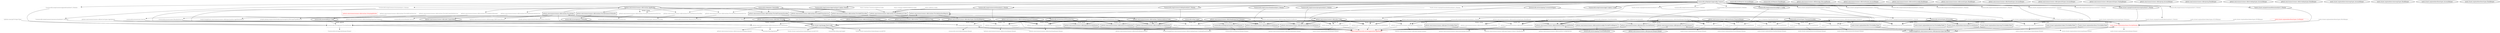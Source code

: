 digraph "" {
    subgraph "cluster_auth" {
      graph [fontsize="12.0", label="Module: auth", penwidth="0.5", style="rounded"];
      "github.com/cosmos/cosmos-sdk/x/auth.ProvideModule"[color="black", fontcolor="black", penwidth="1.5", shape="box"];
    }

    subgraph "cluster_authz" {
      graph [fontsize="12.0", label="Module: authz", penwidth="0.5", style="rounded"];
      "github.com/cosmos/cosmos-sdk/x/authz/module.ProvideModule"[color="lightgrey", fontcolor="dimgrey", penwidth="0.5", shape="box"];
    }

    subgraph "cluster_bank" {
      graph [fontsize="12.0", label="Module: bank", penwidth="0.5", style="rounded"];
      "github.com/cosmos/cosmos-sdk/x/bank.ProvideModule"[color="black", fontcolor="black", penwidth="1.5", shape="box"];
    }

    subgraph "cluster_coinswap" {
      graph [fontsize="12.0", label="Module: coinswap", penwidth="0.5", style="rounded"];
      "mods.irisnet.org/modules/coinswap.ProvideKeyTable"[color="black", fontcolor="black", penwidth="1.5", shape="box"];
      "mods.irisnet.org/modules/coinswap.ProvideModule"[color="black", fontcolor="black", penwidth="1.5", shape="box"];
    }

    subgraph "cluster_consensus" {
      graph [fontsize="12.0", label="Module: consensus", penwidth="0.5", style="rounded"];
      "github.com/cosmos/cosmos-sdk/x/consensus.ProvideModule"[color="lightgrey", fontcolor="dimgrey", penwidth="0.5", shape="box"];
    }

    subgraph "cluster_crisis" {
      graph [fontsize="12.0", label="Module: crisis", penwidth="0.5", style="rounded"];
      "github.com/cosmos/cosmos-sdk/x/crisis.ProvideModule"[color="lightgrey", fontcolor="dimgrey", penwidth="0.5", shape="box"];
    }

    subgraph "cluster_distribution" {
      graph [fontsize="12.0", label="Module: distribution", penwidth="0.5", style="rounded"];
      "github.com/cosmos/cosmos-sdk/x/distribution.ProvideModule"[color="lightgrey", fontcolor="dimgrey", penwidth="0.5", shape="box"];
    }

    subgraph "cluster_evidence" {
      graph [fontsize="12.0", label="Module: evidence", penwidth="0.5", style="rounded"];
      "cosmossdk.io/x/evidence.ProvideModule"[color="lightgrey", fontcolor="dimgrey", penwidth="0.5", shape="box"];
    }

    subgraph "cluster_farm" {
      graph [fontsize="12.0", label="Module: farm", penwidth="0.5", style="rounded"];
      "mods.irisnet.org/modules/farm.ProvideKeyTable"[color="black", fontcolor="black", penwidth="1.5", shape="box"];
      "mods.irisnet.org/modules/farm.ProvideModule"[color="red", fontcolor="red", penwidth="0.5", shape="box"];
    }

    subgraph "cluster_feegrant" {
      graph [fontsize="12.0", label="Module: feegrant", penwidth="0.5", style="rounded"];
      "cosmossdk.io/x/feegrant/module.ProvideModule"[color="black", fontcolor="black", penwidth="1.5", shape="box"];
    }

    subgraph "cluster_genutil" {
      graph [fontsize="12.0", label="Module: genutil", penwidth="0.5", style="rounded"];
      "github.com/cosmos/cosmos-sdk/x/genutil.ProvideModule"[color="black", fontcolor="black", penwidth="1.5", shape="box"];
    }

    subgraph "cluster_gov" {
      graph [fontsize="12.0", label="Module: gov", penwidth="0.5", style="rounded"];
      "github.com/cosmos/cosmos-sdk/x/gov.ProvideKeyTable"[color="black", fontcolor="black", penwidth="1.5", shape="box"];
      "github.com/cosmos/cosmos-sdk/x/gov.ProvideModule"[color="lightgrey", fontcolor="dimgrey", penwidth="0.5", shape="box"];
    }

    subgraph "cluster_group" {
      graph [fontsize="12.0", label="Module: group", penwidth="0.5", style="rounded"];
      "github.com/cosmos/cosmos-sdk/x/group/module.ProvideModule"[color="black", fontcolor="black", penwidth="1.5", shape="box"];
    }

    subgraph "cluster_htlc" {
      graph [fontsize="12.0", label="Module: htlc", penwidth="0.5", style="rounded"];
      "mods.irisnet.org/modules/htlc.ProvideKeyTable"[color="black", fontcolor="black", penwidth="1.5", shape="box"];
      "mods.irisnet.org/modules/htlc.ProvideModule"[color="lightgrey", fontcolor="dimgrey", penwidth="0.5", shape="box"];
    }

    subgraph "cluster_mint" {
      graph [fontsize="12.0", label="Module: mint", penwidth="0.5", style="rounded"];
      "github.com/cosmos/cosmos-sdk/x/mint.ProvideModule"[color="lightgrey", fontcolor="dimgrey", penwidth="0.5", shape="box"];
    }

    subgraph "cluster_mt" {
      graph [fontsize="12.0", label="Module: mt", penwidth="0.5", style="rounded"];
      "mods.irisnet.org/modules/mt.ProvideModule"[color="lightgrey", fontcolor="dimgrey", penwidth="0.5", shape="box"];
    }

    subgraph "cluster_nft" {
      graph [fontsize="12.0", label="Module: nft", penwidth="0.5", style="rounded"];
      "mods.irisnet.org/modules/nft.ProvideModule"[color="lightgrey", fontcolor="dimgrey", penwidth="0.5", shape="box"];
    }

    subgraph "cluster_oracle" {
      graph [fontsize="12.0", label="Module: oracle", penwidth="0.5", style="rounded"];
      "mods.irisnet.org/modules/oracle.ProvideModule"[color="lightgrey", fontcolor="dimgrey", penwidth="0.5", shape="box"];
    }

    subgraph "cluster_params" {
      graph [fontsize="12.0", label="Module: params", penwidth="0.5", style="rounded"];
      "github.com/cosmos/cosmos-sdk/x/params.ProvideModule"[color="black", fontcolor="black", penwidth="1.5", shape="box"];
      "github.com/cosmos/cosmos-sdk/x/params.ProvideSubspace"[color="black", fontcolor="black", penwidth="1.5", shape="box"];
    }

    subgraph "cluster_random" {
      graph [fontsize="12.0", label="Module: random", penwidth="0.5", style="rounded"];
      "mods.irisnet.org/modules/random.ProvideModule"[color="lightgrey", fontcolor="dimgrey", penwidth="0.5", shape="box"];
    }

    subgraph "cluster_record" {
      graph [fontsize="12.0", label="Module: record", penwidth="0.5", style="rounded"];
      "mods.irisnet.org/modules/record.ProvideModule"[color="lightgrey", fontcolor="dimgrey", penwidth="0.5", shape="box"];
    }

    subgraph "cluster_runtime" {
      graph [fontsize="12.0", label="Module: runtime", penwidth="0.5", style="rounded"];
      "github.com/cosmos/cosmos-sdk/runtime.ProvideAddressCodec"[color="black", fontcolor="black", penwidth="1.5", shape="box"];
      "github.com/cosmos/cosmos-sdk/runtime.ProvideApp"[color="black", fontcolor="black", penwidth="1.5", shape="box"];
      "github.com/cosmos/cosmos-sdk/runtime.ProvideBasicManager"[color="lightgrey", fontcolor="dimgrey", penwidth="0.5", shape="box"];
      "github.com/cosmos/cosmos-sdk/runtime.ProvideCometInfoService"[color="lightgrey", fontcolor="dimgrey", penwidth="0.5", shape="box"];
      "github.com/cosmos/cosmos-sdk/runtime.ProvideEventService"[color="lightgrey", fontcolor="dimgrey", penwidth="0.5", shape="box"];
      "github.com/cosmos/cosmos-sdk/runtime.ProvideGenesisTxHandler"[color="black", fontcolor="black", penwidth="1.5", shape="box"];
      "github.com/cosmos/cosmos-sdk/runtime.ProvideHeaderInfoService"[color="lightgrey", fontcolor="dimgrey", penwidth="0.5", shape="box"];
      "github.com/cosmos/cosmos-sdk/runtime.ProvideInterfaceRegistry"[color="black", fontcolor="black", penwidth="1.5", shape="box"];
      "github.com/cosmos/cosmos-sdk/runtime.ProvideKVStoreKey"[color="black", fontcolor="black", penwidth="1.5", shape="box"];
      "github.com/cosmos/cosmos-sdk/runtime.ProvideKVStoreService"[color="black", fontcolor="black", penwidth="1.5", shape="box"];
      "github.com/cosmos/cosmos-sdk/runtime.ProvideMemoryStoreKey"[color="lightgrey", fontcolor="dimgrey", penwidth="0.5", shape="box"];
      "github.com/cosmos/cosmos-sdk/runtime.ProvideMemoryStoreService"[color="lightgrey", fontcolor="dimgrey", penwidth="0.5", shape="box"];
      "github.com/cosmos/cosmos-sdk/runtime.ProvideTransientStoreKey"[color="black", fontcolor="black", penwidth="1.5", shape="box"];
      "github.com/cosmos/cosmos-sdk/runtime.ProvideTransientStoreService"[color="lightgrey", fontcolor="dimgrey", penwidth="0.5", shape="box"];
      "github.com/cosmos/cosmos-sdk/runtime.SetupAppBuilder"[color="red", fontcolor="red", penwidth="0.5", shape="box"];
    }

    subgraph "cluster_service" {
      graph [fontsize="12.0", label="Module: service", penwidth="0.5", style="rounded"];
      "mods.irisnet.org/modules/service.ProvideKeyTable"[color="black", fontcolor="black", penwidth="1.5", shape="box"];
      "mods.irisnet.org/modules/service.ProvideModule"[color="lightgrey", fontcolor="dimgrey", penwidth="0.5", shape="box"];
    }

    subgraph "cluster_slashing" {
      graph [fontsize="12.0", label="Module: slashing", penwidth="0.5", style="rounded"];
      "github.com/cosmos/cosmos-sdk/x/slashing.ProvideModule"[color="lightgrey", fontcolor="dimgrey", penwidth="0.5", shape="box"];
    }

    subgraph "cluster_staking" {
      graph [fontsize="12.0", label="Module: staking", penwidth="0.5", style="rounded"];
      "github.com/cosmos/cosmos-sdk/x/staking.ProvideModule"[color="black", fontcolor="black", penwidth="1.5", shape="box"];
    }

    subgraph "cluster_token" {
      graph [fontsize="12.0", label="Module: token", penwidth="0.5", style="rounded"];
      "mods.irisnet.org/modules/token.ProvideKeyTable"[color="black", fontcolor="black", penwidth="1.5", shape="box"];
      "mods.irisnet.org/modules/token.ProvideModule"[color="lightgrey", fontcolor="dimgrey", penwidth="0.5", shape="box"];
    }

    subgraph "cluster_tx" {
      graph [fontsize="12.0", label="Module: tx", penwidth="0.5", style="rounded"];
      "github.com/cosmos/cosmos-sdk/x/auth/tx/config.ProvideModule"[color="black", fontcolor="black", penwidth="1.5", shape="box"];
      "github.com/cosmos/cosmos-sdk/x/auth/tx/config.ProvideProtoRegistry"[color="black", fontcolor="black", penwidth="1.5", shape="box"];
    }

    subgraph "cluster_upgrade" {
      graph [fontsize="12.0", label="Module: upgrade", penwidth="0.5", style="rounded"];
      "cosmossdk.io/x/upgrade.ProvideModule"[color="lightgrey", fontcolor="dimgrey", penwidth="0.5", shape="box"];
    }

    subgraph "cluster_vesting" {
      graph [fontsize="12.0", label="Module: vesting", penwidth="0.5", style="rounded"];
      "github.com/cosmos/cosmos-sdk/x/auth/vesting.ProvideModule"[color="lightgrey", fontcolor="dimgrey", penwidth="0.5", shape="box"];
    }

  "*cosmossdk.io/api/cosmos/app/runtime/v1alpha1.Module"[color="black", fontcolor="black", penwidth="1.5"];
  "*cosmossdk.io/api/cosmos/app/v1alpha1.Config"[color="black", fontcolor="black", penwidth="1.5"];
  "*cosmossdk.io/api/cosmos/auth/module/v1.Module"[color="black", fontcolor="black", penwidth="1.5"];
  "*cosmossdk.io/api/cosmos/authz/module/v1.Module"[color="lightgrey", fontcolor="dimgrey", penwidth="0.5"];
  "*cosmossdk.io/api/cosmos/bank/module/v1.Module"[color="black", fontcolor="black", penwidth="1.5"];
  "*cosmossdk.io/api/cosmos/consensus/module/v1.Module"[color="lightgrey", fontcolor="dimgrey", penwidth="0.5"];
  "*cosmossdk.io/api/cosmos/crisis/module/v1.Module"[color="lightgrey", fontcolor="dimgrey", penwidth="0.5"];
  "*cosmossdk.io/api/cosmos/distribution/module/v1.Module"[color="lightgrey", fontcolor="dimgrey", penwidth="0.5"];
  "*cosmossdk.io/api/cosmos/evidence/module/v1.Module"[color="lightgrey", fontcolor="dimgrey", penwidth="0.5"];
  "*cosmossdk.io/api/cosmos/feegrant/module/v1.Module"[color="lightgrey", fontcolor="dimgrey", penwidth="0.5"];
  "*cosmossdk.io/api/cosmos/genutil/module/v1.Module"[color="lightgrey", fontcolor="dimgrey", penwidth="0.5"];
  "*cosmossdk.io/api/cosmos/gov/module/v1.Module"[color="lightgrey", fontcolor="dimgrey", penwidth="0.5"];
  "*cosmossdk.io/api/cosmos/group/module/v1.Module"[color="black", fontcolor="black", penwidth="1.5"];
  "*cosmossdk.io/api/cosmos/mint/module/v1.Module"[color="lightgrey", fontcolor="dimgrey", penwidth="0.5"];
  "*cosmossdk.io/api/cosmos/params/module/v1.Module"[color="lightgrey", fontcolor="dimgrey", penwidth="0.5"];
  "*cosmossdk.io/api/cosmos/slashing/module/v1.Module"[color="lightgrey", fontcolor="dimgrey", penwidth="0.5"];
  "*cosmossdk.io/api/cosmos/staking/module/v1.Module"[color="black", fontcolor="black", penwidth="1.5"];
  "*cosmossdk.io/api/cosmos/tx/config/v1.Config"[color="black", fontcolor="black", penwidth="1.5"];
  "*cosmossdk.io/api/cosmos/upgrade/module/v1.Module"[color="lightgrey", fontcolor="dimgrey", penwidth="0.5"];
  "*cosmossdk.io/api/cosmos/vesting/module/v1.Module"[color="lightgrey", fontcolor="dimgrey", penwidth="0.5"];
  "*cosmossdk.io/store/types.KVStoreKey"[color="black", fontcolor="black", penwidth="1.5"];
  "*cosmossdk.io/store/types.MemoryStoreKey"[color="lightgrey", fontcolor="dimgrey", penwidth="0.5"];
  "*cosmossdk.io/store/types.TransientStoreKey"[color="black", fontcolor="black", penwidth="1.5"];
  "*cosmossdk.io/x/upgrade/keeper.Keeper"[color="lightgrey", fontcolor="dimgrey", penwidth="0.5"];
  "*github.com/cosmos/cosmos-sdk/baseapp.GRPCQueryRouter"[color="lightgrey", fontcolor="dimgrey", penwidth="0.5"];
  "*github.com/cosmos/cosmos-sdk/baseapp.MsgServiceRouter"[color="lightgrey", fontcolor="dimgrey", penwidth="0.5"];
  "*github.com/cosmos/cosmos-sdk/codec.LegacyAmino"[color="black", fontcolor="black", penwidth="1.5"];
  "*github.com/cosmos/cosmos-sdk/runtime.AppBuilder"[color="black", fontcolor="black", penwidth="1.5"];
  "*github.com/cosmos/cosmos-sdk/x/crisis/keeper.Keeper"[color="lightgrey", fontcolor="dimgrey", penwidth="0.5"];
  "*github.com/cosmos/cosmos-sdk/x/gov/keeper.Keeper"[color="lightgrey", fontcolor="dimgrey", penwidth="0.5"];
  "*github.com/cosmos/cosmos-sdk/x/staking/keeper.Keeper"[color="lightgrey", fontcolor="dimgrey", penwidth="0.5"];
  "*github.com/spf13/viper.Viper"[color="lightgrey", fontcolor="dimgrey", penwidth="0.5"];
  "*mods.irisnet.org/api/irismod/coinswap/module/v1.Module"[color="black", fontcolor="black", penwidth="1.5"];
  "*mods.irisnet.org/api/irismod/farm/module/v1.Module"[color="black", fontcolor="black", penwidth="1.5"];
  "*mods.irisnet.org/api/irismod/htlc/module/v1.Module"[color="lightgrey", fontcolor="dimgrey", penwidth="0.5"];
  "*mods.irisnet.org/api/irismod/mt/module/v1.Module"[color="lightgrey", fontcolor="dimgrey", penwidth="0.5"];
  "*mods.irisnet.org/api/irismod/nft/module/v1.Module"[color="lightgrey", fontcolor="dimgrey", penwidth="0.5"];
  "*mods.irisnet.org/api/irismod/oracle/module/v1.Module"[color="lightgrey", fontcolor="dimgrey", penwidth="0.5"];
  "*mods.irisnet.org/api/irismod/random/module/v1.Module"[color="lightgrey", fontcolor="dimgrey", penwidth="0.5"];
  "*mods.irisnet.org/api/irismod/record/module/v1.Module"[color="lightgrey", fontcolor="dimgrey", penwidth="0.5"];
  "*mods.irisnet.org/api/irismod/service/module/v1.Module"[color="lightgrey", fontcolor="dimgrey", penwidth="0.5"];
  "*mods.irisnet.org/api/irismod/token/module/v1.Module"[color="lightgrey", fontcolor="dimgrey", penwidth="0.5"];
  "*mods.irisnet.org/modules/token/keeper.mockEVM"[color="lightgrey", fontcolor="dimgrey", penwidth="0.5"];
  "*mods.irisnet.org/modules/token/keeper.mockICS20"[color="lightgrey", fontcolor="dimgrey", penwidth="0.5"];
  "[]cosmossdk.io/x/tx/signing.CustomGetSigner"[color="black", comment="many-per-container", fontcolor="black", penwidth="1.5"];
  "[]github.com/cosmos/cosmos-sdk/x/gov/types/v1beta1.HandlerRoute"[color="lightgrey", comment="many-per-container", fontcolor="dimgrey", penwidth="0.5"];
  "[]runtime.BaseAppOption"[color="lightgrey", comment="many-per-container", fontcolor="dimgrey", penwidth="0.5"];
  "cosmossdk.io/core/address.Codec"[color="black", fontcolor="black", penwidth="1.5"];
  "cosmossdk.io/core/comet.BlockInfoService"[color="lightgrey", fontcolor="dimgrey", penwidth="0.5"];
  "cosmossdk.io/core/event.Service"[color="lightgrey", fontcolor="dimgrey", penwidth="0.5"];
  "cosmossdk.io/core/genesis.TxHandler"[color="black", fontcolor="black", penwidth="1.5"];
  "cosmossdk.io/core/header.Service"[color="lightgrey", fontcolor="dimgrey", penwidth="0.5"];
  "cosmossdk.io/core/store.KVStoreService"[color="black", fontcolor="black", penwidth="1.5"];
  "cosmossdk.io/core/store.MemoryStoreService"[color="lightgrey", fontcolor="dimgrey", penwidth="0.5"];
  "cosmossdk.io/core/store.TransientStoreService"[color="lightgrey", fontcolor="dimgrey", penwidth="0.5"];
  "cosmossdk.io/depinject.ModuleKey"[color="black", fontcolor="black", penwidth="1.5"];
  "cosmossdk.io/depinject.OwnModuleKey"[color="lightgrey", fontcolor="dimgrey", penwidth="0.5"];
  "cosmossdk.io/depinject/appconfig.Compose"[color="black", fontcolor="black", penwidth="1.5", shape="box"];
  "cosmossdk.io/log.Logger"[color="black", fontcolor="black", penwidth="1.5"];
  "cosmossdk.io/log.nopLogger"[color="lightgrey", fontcolor="dimgrey", penwidth="0.5"];
  "cosmossdk.io/x/evidence/keeper.Keeper"[color="lightgrey", fontcolor="dimgrey", penwidth="0.5"];
  "cosmossdk.io/x/feegrant.AccountKeeper"[color="black", fontcolor="black", penwidth="1.5"];
  "cosmossdk.io/x/feegrant.BankKeeper"[color="black", fontcolor="black", penwidth="1.5"];
  "cosmossdk.io/x/feegrant/keeper.Keeper"[color="lightgrey", fontcolor="dimgrey", penwidth="0.5"];
  "cosmossdk.io/x/tx/signing.ProtoFileResolver"[color="black", fontcolor="black", penwidth="1.5"];
  "func() []signing.SignModeHandler"[color="lightgrey", fontcolor="dimgrey", penwidth="0.5"];
  "func() address.Codec"[color="lightgrey", fontcolor="dimgrey", penwidth="0.5"];
  "func() runtime.ConsensusAddressCodec"[color="lightgrey", fontcolor="dimgrey", penwidth="0.5"];
  "func() runtime.ValidatorAddressCodec"[color="lightgrey", fontcolor="dimgrey", penwidth="0.5"];
  "func() types.AccountI"[color="lightgrey", fontcolor="dimgrey", penwidth="0.5"];
  "github.com/cosmos/cosmos-sdk/baseapp.MessageRouter"[color="black", fontcolor="black", penwidth="1.5"];
  "github.com/cosmos/cosmos-sdk/client.TxConfig"[color="black", fontcolor="black", penwidth="1.5"];
  "github.com/cosmos/cosmos-sdk/codec.Codec"[color="black", fontcolor="black", penwidth="1.5"];
  "github.com/cosmos/cosmos-sdk/codec/types.InterfaceRegistry"[color="black", fontcolor="black", penwidth="1.5"];
  "github.com/cosmos/cosmos-sdk/runtime.ConsensusAddressCodec"[color="black", fontcolor="black", penwidth="1.5"];
  "github.com/cosmos/cosmos-sdk/runtime.ValidatorAddressCodec"[color="black", fontcolor="black", penwidth="1.5"];
  "github.com/cosmos/cosmos-sdk/server/types.AppOptions"[color="lightgrey", fontcolor="dimgrey", penwidth="0.5"];
  "github.com/cosmos/cosmos-sdk/x/auth/ante.AccountKeeper"[color="black", fontcolor="black", penwidth="1.5"];
  "github.com/cosmos/cosmos-sdk/x/auth/ante.FeegrantKeeper"[color="black", fontcolor="black", penwidth="1.5"];
  "github.com/cosmos/cosmos-sdk/x/auth/exported.Subspace"[color="black", fontcolor="black", penwidth="1.5"];
  "github.com/cosmos/cosmos-sdk/x/auth/keeper.AccountKeeper"[color="lightgrey", fontcolor="dimgrey", penwidth="0.5"];
  "github.com/cosmos/cosmos-sdk/x/auth/tx.ConfigOptions"[color="lightgrey", fontcolor="dimgrey", penwidth="0.5"];
  "github.com/cosmos/cosmos-sdk/x/auth/tx/config.BankKeeper"[color="black", fontcolor="black", penwidth="1.5"];
  "github.com/cosmos/cosmos-sdk/x/auth/types.BankKeeper"[color="black", fontcolor="black", penwidth="1.5"];
  "github.com/cosmos/cosmos-sdk/x/auth/vesting/types.BankKeeper"[color="lightgrey", fontcolor="dimgrey", penwidth="0.5"];
  "github.com/cosmos/cosmos-sdk/x/authz/keeper.Keeper"[color="lightgrey", fontcolor="dimgrey", penwidth="0.5"];
  "github.com/cosmos/cosmos-sdk/x/bank/exported.Subspace"[color="black", fontcolor="black", penwidth="1.5"];
  "github.com/cosmos/cosmos-sdk/x/bank/keeper.BaseKeeper"[color="lightgrey", fontcolor="dimgrey", penwidth="0.5"];
  "github.com/cosmos/cosmos-sdk/x/bank/types.AccountKeeper"[color="black", fontcolor="black", penwidth="1.5"];
  "github.com/cosmos/cosmos-sdk/x/consensus/keeper.Keeper"[color="lightgrey", fontcolor="dimgrey", penwidth="0.5"];
  "github.com/cosmos/cosmos-sdk/x/distribution/keeper.Keeper"[color="lightgrey", fontcolor="dimgrey", penwidth="0.5"];
  "github.com/cosmos/cosmos-sdk/x/genutil/types.AccountKeeper"[color="black", fontcolor="black", penwidth="1.5"];
  "github.com/cosmos/cosmos-sdk/x/genutil/types.StakingKeeper"[color="black", fontcolor="black", penwidth="1.5"];
  "github.com/cosmos/cosmos-sdk/x/group.AccountKeeper"[color="black", fontcolor="black", penwidth="1.5"];
  "github.com/cosmos/cosmos-sdk/x/group.BankKeeper"[color="black", fontcolor="black", penwidth="1.5"];
  "github.com/cosmos/cosmos-sdk/x/group/keeper.Keeper"[color="lightgrey", fontcolor="dimgrey", penwidth="0.5"];
  "github.com/cosmos/cosmos-sdk/x/mint/keeper.Keeper"[color="lightgrey", fontcolor="dimgrey", penwidth="0.5"];
  "github.com/cosmos/cosmos-sdk/x/params/keeper.Keeper"[color="black", fontcolor="black", penwidth="1.5"];
  "github.com/cosmos/cosmos-sdk/x/params/types.Subspace"[color="lightgrey", fontcolor="dimgrey", penwidth="0.5"];
  "github.com/cosmos/cosmos-sdk/x/slashing/exported.Subspace"[color="lightgrey", fontcolor="dimgrey", penwidth="0.5"];
  "github.com/cosmos/cosmos-sdk/x/slashing/keeper.Keeper"[color="lightgrey", fontcolor="dimgrey", penwidth="0.5"];
  "github.com/cosmos/cosmos-sdk/x/staking/exported.Subspace"[color="black", fontcolor="black", penwidth="1.5"];
  "github.com/cosmos/cosmos-sdk/x/staking/types.AccountKeeper"[color="black", fontcolor="black", penwidth="1.5"];
  "github.com/cosmos/cosmos-sdk/x/staking/types.BankKeeper"[color="black", fontcolor="black", penwidth="1.5"];
  "google.golang.org/protobuf/reflect/protodesc.Resolver"[color="lightgrey", fontcolor="dimgrey", penwidth="0.5"];
  "google.golang.org/protobuf/reflect/protoregistry.MessageTypeResolver"[color="lightgrey", fontcolor="dimgrey", penwidth="0.5"];
  "map[string]cosmossdk.io/core/appmodule.AppModule"[color="red", comment="one-per-module", fontcolor="red", penwidth="0.5"];
  "map[string]github.com/cosmos/cosmos-sdk/types/module.AppModuleBasic"[color="lightgrey", fontcolor="dimgrey", penwidth="0.5"];
  "map[string]github.com/cosmos/cosmos-sdk/x/params/types.KeyTable"[color="black", comment="one-per-module", fontcolor="black", penwidth="1.5"];
  "map[string]github.com/cosmos/cosmos-sdk/x/staking/types.StakingHooksWrapper"[color="lightgrey", comment="one-per-module", fontcolor="dimgrey", penwidth="0.5"];
  "mods.irisnet.org/modules/coinswap/keeper.Keeper"[color="lightgrey", fontcolor="dimgrey", penwidth="0.5"];
  "mods.irisnet.org/modules/coinswap/types.AccountKeeper"[color="black", fontcolor="black", penwidth="1.5"];
  "mods.irisnet.org/modules/coinswap/types.BankKeeper"[color="black", fontcolor="black", penwidth="1.5"];
  "mods.irisnet.org/modules/coinswap/types.Subspace"[color="lightgrey", fontcolor="dimgrey", penwidth="0.5"];
  "mods.irisnet.org/modules/farm/keeper.Keeper"[color="lightgrey", fontcolor="dimgrey", penwidth="0.5"];
  "mods.irisnet.org/modules/farm/types.AccountKeeper"[color="black", fontcolor="black", penwidth="1.5"];
  "mods.irisnet.org/modules/farm/types.BankKeeper"[color="black", fontcolor="black", penwidth="1.5"];
  "mods.irisnet.org/modules/farm/types.DistrKeeper"[color="lightgrey", fontcolor="dimgrey", penwidth="0.5"];
  "mods.irisnet.org/modules/farm/types.GovKeeper"[color="red", fontcolor="red", penwidth="0.5"];
  "mods.irisnet.org/modules/htlc/keeper.Keeper"[color="lightgrey", fontcolor="dimgrey", penwidth="0.5"];
  "mods.irisnet.org/modules/mt/keeper.Keeper"[color="lightgrey", fontcolor="dimgrey", penwidth="0.5"];
  "mods.irisnet.org/modules/nft/keeper.Keeper"[color="lightgrey", fontcolor="dimgrey", penwidth="0.5"];
  "mods.irisnet.org/modules/oracle/keeper.Keeper"[color="lightgrey", fontcolor="dimgrey", penwidth="0.5"];
  "mods.irisnet.org/modules/oracle/types.ServiceKeeper"[color="lightgrey", fontcolor="dimgrey", penwidth="0.5"];
  "mods.irisnet.org/modules/random/keeper.Keeper"[color="lightgrey", fontcolor="dimgrey", penwidth="0.5"];
  "mods.irisnet.org/modules/record/keeper.Keeper"[color="lightgrey", fontcolor="dimgrey", penwidth="0.5"];
  "mods.irisnet.org/modules/service/keeper.Keeper"[color="lightgrey", fontcolor="dimgrey", penwidth="0.5"];
  "mods.irisnet.org/modules/token/keeper.Keeper"[color="lightgrey", fontcolor="dimgrey", penwidth="0.5"];
  "mods.irisnet.org/modules/token/types.EVMKeeper"[color="lightgrey", fontcolor="dimgrey", penwidth="0.5"];
  "mods.irisnet.org/modules/token/types.ICS20Keeper"[color="lightgrey", fontcolor="dimgrey", penwidth="0.5"];
  "mods.irisnet.org/simapp.NewConfig"[color="black", fontcolor="black", penwidth="1.5", shape="hexagon"];
  "types.InflationCalculationFn"[color="lightgrey", fontcolor="dimgrey", penwidth="0.5"];
  "types.RandomGenesisAccountsFn"[color="lightgrey", fontcolor="dimgrey", penwidth="0.5"];
  "cosmossdk.io/depinject/appconfig.Compose" -> "*cosmossdk.io/api/cosmos/app/v1alpha1.Config";
  "cosmossdk.io/depinject/appconfig.Compose" -> "*cosmossdk.io/api/cosmos/app/runtime/v1alpha1.Module";
  "github.com/cosmos/cosmos-sdk/codec/types.InterfaceRegistry" -> "github.com/cosmos/cosmos-sdk/runtime.ProvideApp";
  "github.com/cosmos/cosmos-sdk/runtime.ProvideApp" -> "github.com/cosmos/cosmos-sdk/codec.Codec";
  "github.com/cosmos/cosmos-sdk/runtime.ProvideApp" -> "*github.com/cosmos/cosmos-sdk/codec.LegacyAmino";
  "github.com/cosmos/cosmos-sdk/runtime.ProvideApp" -> "*github.com/cosmos/cosmos-sdk/runtime.AppBuilder";
  "github.com/cosmos/cosmos-sdk/runtime.ProvideApp" -> "*github.com/cosmos/cosmos-sdk/baseapp.MsgServiceRouter";
  "github.com/cosmos/cosmos-sdk/runtime.ProvideApp" -> "*github.com/cosmos/cosmos-sdk/baseapp.GRPCQueryRouter";
  "github.com/cosmos/cosmos-sdk/runtime.ProvideApp" -> "map[string]cosmossdk.io/core/appmodule.AppModule";
  "github.com/cosmos/cosmos-sdk/runtime.ProvideApp" -> "google.golang.org/protobuf/reflect/protodesc.Resolver";
  "github.com/cosmos/cosmos-sdk/runtime.ProvideApp" -> "google.golang.org/protobuf/reflect/protoregistry.MessageTypeResolver";
  "cosmossdk.io/core/address.Codec" -> "github.com/cosmos/cosmos-sdk/runtime.ProvideInterfaceRegistry";
  "github.com/cosmos/cosmos-sdk/runtime.ValidatorAddressCodec" -> "github.com/cosmos/cosmos-sdk/runtime.ProvideInterfaceRegistry";
  "[]cosmossdk.io/x/tx/signing.CustomGetSigner" -> "github.com/cosmos/cosmos-sdk/runtime.ProvideInterfaceRegistry";
  "github.com/cosmos/cosmos-sdk/runtime.ProvideInterfaceRegistry" -> "github.com/cosmos/cosmos-sdk/codec/types.InterfaceRegistry";
  "*cosmossdk.io/api/cosmos/app/runtime/v1alpha1.Module" -> "github.com/cosmos/cosmos-sdk/runtime.ProvideKVStoreKey";
  "cosmossdk.io/depinject.ModuleKey" -> "github.com/cosmos/cosmos-sdk/runtime.ProvideKVStoreKey";
  "*github.com/cosmos/cosmos-sdk/runtime.AppBuilder" -> "github.com/cosmos/cosmos-sdk/runtime.ProvideKVStoreKey";
  "github.com/cosmos/cosmos-sdk/runtime.ProvideKVStoreKey" -> "*cosmossdk.io/store/types.KVStoreKey";
  "cosmossdk.io/depinject.ModuleKey" -> "github.com/cosmos/cosmos-sdk/runtime.ProvideTransientStoreKey";
  "*github.com/cosmos/cosmos-sdk/runtime.AppBuilder" -> "github.com/cosmos/cosmos-sdk/runtime.ProvideTransientStoreKey";
  "github.com/cosmos/cosmos-sdk/runtime.ProvideTransientStoreKey" -> "*cosmossdk.io/store/types.TransientStoreKey";
  "cosmossdk.io/depinject.ModuleKey" -> "github.com/cosmos/cosmos-sdk/runtime.ProvideMemoryStoreKey";
  "*github.com/cosmos/cosmos-sdk/runtime.AppBuilder" -> "github.com/cosmos/cosmos-sdk/runtime.ProvideMemoryStoreKey";
  "github.com/cosmos/cosmos-sdk/runtime.ProvideMemoryStoreKey" -> "*cosmossdk.io/store/types.MemoryStoreKey";
  "*github.com/cosmos/cosmos-sdk/runtime.AppBuilder" -> "github.com/cosmos/cosmos-sdk/runtime.ProvideGenesisTxHandler";
  "github.com/cosmos/cosmos-sdk/runtime.ProvideGenesisTxHandler" -> "cosmossdk.io/core/genesis.TxHandler";
  "*cosmossdk.io/api/cosmos/app/runtime/v1alpha1.Module" -> "github.com/cosmos/cosmos-sdk/runtime.ProvideKVStoreService";
  "cosmossdk.io/depinject.ModuleKey" -> "github.com/cosmos/cosmos-sdk/runtime.ProvideKVStoreService";
  "*github.com/cosmos/cosmos-sdk/runtime.AppBuilder" -> "github.com/cosmos/cosmos-sdk/runtime.ProvideKVStoreService";
  "github.com/cosmos/cosmos-sdk/runtime.ProvideKVStoreService" -> "cosmossdk.io/core/store.KVStoreService";
  "cosmossdk.io/depinject.ModuleKey" -> "github.com/cosmos/cosmos-sdk/runtime.ProvideMemoryStoreService";
  "*github.com/cosmos/cosmos-sdk/runtime.AppBuilder" -> "github.com/cosmos/cosmos-sdk/runtime.ProvideMemoryStoreService";
  "github.com/cosmos/cosmos-sdk/runtime.ProvideMemoryStoreService" -> "cosmossdk.io/core/store.MemoryStoreService";
  "cosmossdk.io/depinject.ModuleKey" -> "github.com/cosmos/cosmos-sdk/runtime.ProvideTransientStoreService";
  "*github.com/cosmos/cosmos-sdk/runtime.AppBuilder" -> "github.com/cosmos/cosmos-sdk/runtime.ProvideTransientStoreService";
  "github.com/cosmos/cosmos-sdk/runtime.ProvideTransientStoreService" -> "cosmossdk.io/core/store.TransientStoreService";
  "github.com/cosmos/cosmos-sdk/runtime.ProvideEventService" -> "cosmossdk.io/core/event.Service";
  "*github.com/cosmos/cosmos-sdk/runtime.AppBuilder" -> "github.com/cosmos/cosmos-sdk/runtime.ProvideHeaderInfoService";
  "github.com/cosmos/cosmos-sdk/runtime.ProvideHeaderInfoService" -> "cosmossdk.io/core/header.Service";
  "github.com/cosmos/cosmos-sdk/runtime.ProvideCometInfoService" -> "cosmossdk.io/core/comet.BlockInfoService";
  "*github.com/cosmos/cosmos-sdk/runtime.AppBuilder" -> "github.com/cosmos/cosmos-sdk/runtime.ProvideBasicManager";
  "github.com/cosmos/cosmos-sdk/runtime.ProvideBasicManager" -> "map[string]github.com/cosmos/cosmos-sdk/types/module.AppModuleBasic";
  "*cosmossdk.io/api/cosmos/auth/module/v1.Module" -> "github.com/cosmos/cosmos-sdk/runtime.ProvideAddressCodec";
  "*cosmossdk.io/api/cosmos/staking/module/v1.Module" -> "github.com/cosmos/cosmos-sdk/runtime.ProvideAddressCodec";
  "func() address.Codec" -> "github.com/cosmos/cosmos-sdk/runtime.ProvideAddressCodec";
  "func() runtime.ValidatorAddressCodec" -> "github.com/cosmos/cosmos-sdk/runtime.ProvideAddressCodec";
  "func() runtime.ConsensusAddressCodec" -> "github.com/cosmos/cosmos-sdk/runtime.ProvideAddressCodec";
  "github.com/cosmos/cosmos-sdk/runtime.ProvideAddressCodec" -> "cosmossdk.io/core/address.Codec";
  "github.com/cosmos/cosmos-sdk/runtime.ProvideAddressCodec" -> "github.com/cosmos/cosmos-sdk/runtime.ValidatorAddressCodec";
  "github.com/cosmos/cosmos-sdk/runtime.ProvideAddressCodec" -> "github.com/cosmos/cosmos-sdk/runtime.ConsensusAddressCodec";
  "cosmossdk.io/depinject/appconfig.Compose" -> "*cosmossdk.io/api/cosmos/auth/module/v1.Module";
  "*cosmossdk.io/api/cosmos/auth/module/v1.Module" -> "github.com/cosmos/cosmos-sdk/x/auth.ProvideModule";
  "cosmossdk.io/core/store.KVStoreService" -> "github.com/cosmos/cosmos-sdk/x/auth.ProvideModule";
  "github.com/cosmos/cosmos-sdk/codec.Codec" -> "github.com/cosmos/cosmos-sdk/x/auth.ProvideModule";
  "cosmossdk.io/core/address.Codec" -> "github.com/cosmos/cosmos-sdk/x/auth.ProvideModule";
  "types.RandomGenesisAccountsFn" -> "github.com/cosmos/cosmos-sdk/x/auth.ProvideModule";
  "func() types.AccountI" -> "github.com/cosmos/cosmos-sdk/x/auth.ProvideModule";
  "github.com/cosmos/cosmos-sdk/x/auth/exported.Subspace" -> "github.com/cosmos/cosmos-sdk/x/auth.ProvideModule";
  "github.com/cosmos/cosmos-sdk/x/auth.ProvideModule" -> "github.com/cosmos/cosmos-sdk/x/auth/keeper.AccountKeeper";
  "github.com/cosmos/cosmos-sdk/x/auth.ProvideModule" -> "map[string]cosmossdk.io/core/appmodule.AppModule";
  "cosmossdk.io/depinject/appconfig.Compose" -> "*cosmossdk.io/api/cosmos/vesting/module/v1.Module";
  "github.com/cosmos/cosmos-sdk/x/auth/keeper.AccountKeeper" -> "github.com/cosmos/cosmos-sdk/x/auth/vesting.ProvideModule";
  "github.com/cosmos/cosmos-sdk/x/auth/vesting/types.BankKeeper" -> "github.com/cosmos/cosmos-sdk/x/auth/vesting.ProvideModule";
  "github.com/cosmos/cosmos-sdk/x/auth/vesting.ProvideModule" -> "map[string]cosmossdk.io/core/appmodule.AppModule";
  "cosmossdk.io/depinject/appconfig.Compose" -> "*cosmossdk.io/api/cosmos/bank/module/v1.Module";
  "*cosmossdk.io/api/cosmos/bank/module/v1.Module" -> "github.com/cosmos/cosmos-sdk/x/bank.ProvideModule";
  "github.com/cosmos/cosmos-sdk/codec.Codec" -> "github.com/cosmos/cosmos-sdk/x/bank.ProvideModule";
  "cosmossdk.io/core/store.KVStoreService" -> "github.com/cosmos/cosmos-sdk/x/bank.ProvideModule";
  "cosmossdk.io/log.Logger" -> "github.com/cosmos/cosmos-sdk/x/bank.ProvideModule";
  "github.com/cosmos/cosmos-sdk/x/auth/keeper.AccountKeeper" -> "github.com/cosmos/cosmos-sdk/x/bank.ProvideModule";
  "github.com/cosmos/cosmos-sdk/x/bank/exported.Subspace" -> "github.com/cosmos/cosmos-sdk/x/bank.ProvideModule";
  "github.com/cosmos/cosmos-sdk/x/bank.ProvideModule" -> "github.com/cosmos/cosmos-sdk/x/bank/keeper.BaseKeeper";
  "github.com/cosmos/cosmos-sdk/x/bank.ProvideModule" -> "map[string]cosmossdk.io/core/appmodule.AppModule";
  "cosmossdk.io/depinject/appconfig.Compose" -> "*cosmossdk.io/api/cosmos/staking/module/v1.Module";
  "*cosmossdk.io/api/cosmos/staking/module/v1.Module" -> "github.com/cosmos/cosmos-sdk/x/staking.ProvideModule";
  "github.com/cosmos/cosmos-sdk/runtime.ValidatorAddressCodec" -> "github.com/cosmos/cosmos-sdk/x/staking.ProvideModule";
  "github.com/cosmos/cosmos-sdk/runtime.ConsensusAddressCodec" -> "github.com/cosmos/cosmos-sdk/x/staking.ProvideModule";
  "github.com/cosmos/cosmos-sdk/x/auth/keeper.AccountKeeper" -> "github.com/cosmos/cosmos-sdk/x/staking.ProvideModule";
  "github.com/cosmos/cosmos-sdk/x/bank/keeper.BaseKeeper" -> "github.com/cosmos/cosmos-sdk/x/staking.ProvideModule";
  "github.com/cosmos/cosmos-sdk/codec.Codec" -> "github.com/cosmos/cosmos-sdk/x/staking.ProvideModule";
  "cosmossdk.io/core/store.KVStoreService" -> "github.com/cosmos/cosmos-sdk/x/staking.ProvideModule";
  "github.com/cosmos/cosmos-sdk/x/staking/exported.Subspace" -> "github.com/cosmos/cosmos-sdk/x/staking.ProvideModule";
  "github.com/cosmos/cosmos-sdk/x/staking.ProvideModule" -> "*github.com/cosmos/cosmos-sdk/x/staking/keeper.Keeper";
  "github.com/cosmos/cosmos-sdk/x/staking.ProvideModule" -> "map[string]cosmossdk.io/core/appmodule.AppModule";
  "cosmossdk.io/depinject/appconfig.Compose" -> "*cosmossdk.io/api/cosmos/slashing/module/v1.Module";
  "*cosmossdk.io/api/cosmos/slashing/module/v1.Module" -> "github.com/cosmos/cosmos-sdk/x/slashing.ProvideModule";
  "cosmossdk.io/core/store.KVStoreService" -> "github.com/cosmos/cosmos-sdk/x/slashing.ProvideModule";
  "github.com/cosmos/cosmos-sdk/codec.Codec" -> "github.com/cosmos/cosmos-sdk/x/slashing.ProvideModule";
  "*github.com/cosmos/cosmos-sdk/codec.LegacyAmino" -> "github.com/cosmos/cosmos-sdk/x/slashing.ProvideModule";
  "github.com/cosmos/cosmos-sdk/codec/types.InterfaceRegistry" -> "github.com/cosmos/cosmos-sdk/x/slashing.ProvideModule";
  "github.com/cosmos/cosmos-sdk/x/auth/keeper.AccountKeeper" -> "github.com/cosmos/cosmos-sdk/x/slashing.ProvideModule";
  "github.com/cosmos/cosmos-sdk/x/bank/keeper.BaseKeeper" -> "github.com/cosmos/cosmos-sdk/x/slashing.ProvideModule";
  "*github.com/cosmos/cosmos-sdk/x/staking/keeper.Keeper" -> "github.com/cosmos/cosmos-sdk/x/slashing.ProvideModule";
  "github.com/cosmos/cosmos-sdk/x/slashing/exported.Subspace" -> "github.com/cosmos/cosmos-sdk/x/slashing.ProvideModule";
  "github.com/cosmos/cosmos-sdk/x/slashing.ProvideModule" -> "github.com/cosmos/cosmos-sdk/x/slashing/keeper.Keeper";
  "github.com/cosmos/cosmos-sdk/x/slashing.ProvideModule" -> "map[string]cosmossdk.io/core/appmodule.AppModule";
  "github.com/cosmos/cosmos-sdk/x/slashing.ProvideModule" -> "map[string]github.com/cosmos/cosmos-sdk/x/staking/types.StakingHooksWrapper";
  "cosmossdk.io/depinject/appconfig.Compose" -> "*cosmossdk.io/api/cosmos/params/module/v1.Module";
  "*cosmossdk.io/store/types.KVStoreKey" -> "github.com/cosmos/cosmos-sdk/x/params.ProvideModule";
  "*cosmossdk.io/store/types.TransientStoreKey" -> "github.com/cosmos/cosmos-sdk/x/params.ProvideModule";
  "github.com/cosmos/cosmos-sdk/codec.Codec" -> "github.com/cosmos/cosmos-sdk/x/params.ProvideModule";
  "*github.com/cosmos/cosmos-sdk/codec.LegacyAmino" -> "github.com/cosmos/cosmos-sdk/x/params.ProvideModule";
  "github.com/cosmos/cosmos-sdk/x/params.ProvideModule" -> "github.com/cosmos/cosmos-sdk/x/params/keeper.Keeper";
  "github.com/cosmos/cosmos-sdk/x/params.ProvideModule" -> "map[string]cosmossdk.io/core/appmodule.AppModule";
  "github.com/cosmos/cosmos-sdk/x/params.ProvideModule" -> "[]github.com/cosmos/cosmos-sdk/x/gov/types/v1beta1.HandlerRoute";
  "cosmossdk.io/depinject.ModuleKey" -> "github.com/cosmos/cosmos-sdk/x/params.ProvideSubspace";
  "github.com/cosmos/cosmos-sdk/x/params/keeper.Keeper" -> "github.com/cosmos/cosmos-sdk/x/params.ProvideSubspace";
  "map[string]github.com/cosmos/cosmos-sdk/x/params/types.KeyTable" -> "github.com/cosmos/cosmos-sdk/x/params.ProvideSubspace";
  "github.com/cosmos/cosmos-sdk/x/params.ProvideSubspace" -> "github.com/cosmos/cosmos-sdk/x/params/types.Subspace";
  "cosmossdk.io/depinject/appconfig.Compose" -> "*cosmossdk.io/api/cosmos/tx/config/v1.Config";
  "*cosmossdk.io/api/cosmos/tx/config/v1.Config" -> "github.com/cosmos/cosmos-sdk/x/auth/tx/config.ProvideModule";
  "cosmossdk.io/core/address.Codec" -> "github.com/cosmos/cosmos-sdk/x/auth/tx/config.ProvideModule";
  "github.com/cosmos/cosmos-sdk/runtime.ValidatorAddressCodec" -> "github.com/cosmos/cosmos-sdk/x/auth/tx/config.ProvideModule";
  "github.com/cosmos/cosmos-sdk/codec.Codec" -> "github.com/cosmos/cosmos-sdk/x/auth/tx/config.ProvideModule";
  "cosmossdk.io/x/tx/signing.ProtoFileResolver" -> "github.com/cosmos/cosmos-sdk/x/auth/tx/config.ProvideModule";
  "github.com/cosmos/cosmos-sdk/x/bank/keeper.BaseKeeper" -> "github.com/cosmos/cosmos-sdk/x/auth/tx/config.ProvideModule";
  "github.com/cosmos/cosmos-sdk/x/bank/keeper.BaseKeeper" -> "github.com/cosmos/cosmos-sdk/x/auth/tx/config.ProvideModule";
  "github.com/cosmos/cosmos-sdk/x/auth/keeper.AccountKeeper" -> "github.com/cosmos/cosmos-sdk/x/auth/tx/config.ProvideModule";
  "github.com/cosmos/cosmos-sdk/x/auth/ante.FeegrantKeeper" -> "github.com/cosmos/cosmos-sdk/x/auth/tx/config.ProvideModule";
  "func() []signing.SignModeHandler" -> "github.com/cosmos/cosmos-sdk/x/auth/tx/config.ProvideModule";
  "[]cosmossdk.io/x/tx/signing.CustomGetSigner" -> "github.com/cosmos/cosmos-sdk/x/auth/tx/config.ProvideModule";
  "github.com/cosmos/cosmos-sdk/x/auth/tx/config.ProvideModule" -> "github.com/cosmos/cosmos-sdk/client.TxConfig";
  "github.com/cosmos/cosmos-sdk/x/auth/tx/config.ProvideModule" -> "github.com/cosmos/cosmos-sdk/x/auth/tx.ConfigOptions";
  "github.com/cosmos/cosmos-sdk/x/auth/tx/config.ProvideModule" -> "[]runtime.BaseAppOption";
  "github.com/cosmos/cosmos-sdk/x/auth/tx/config.ProvideProtoRegistry" -> "cosmossdk.io/x/tx/signing.ProtoFileResolver";
  "cosmossdk.io/depinject/appconfig.Compose" -> "*cosmossdk.io/api/cosmos/genutil/module/v1.Module";
  "github.com/cosmos/cosmos-sdk/x/auth/keeper.AccountKeeper" -> "github.com/cosmos/cosmos-sdk/x/genutil.ProvideModule";
  "*github.com/cosmos/cosmos-sdk/x/staking/keeper.Keeper" -> "github.com/cosmos/cosmos-sdk/x/genutil.ProvideModule";
  "cosmossdk.io/core/genesis.TxHandler" -> "github.com/cosmos/cosmos-sdk/x/genutil.ProvideModule";
  "github.com/cosmos/cosmos-sdk/client.TxConfig" -> "github.com/cosmos/cosmos-sdk/x/genutil.ProvideModule";
  "github.com/cosmos/cosmos-sdk/x/genutil.ProvideModule" -> "map[string]cosmossdk.io/core/appmodule.AppModule";
  "cosmossdk.io/depinject/appconfig.Compose" -> "*cosmossdk.io/api/cosmos/authz/module/v1.Module";
  "github.com/cosmos/cosmos-sdk/codec.Codec" -> "github.com/cosmos/cosmos-sdk/x/authz/module.ProvideModule";
  "github.com/cosmos/cosmos-sdk/x/auth/keeper.AccountKeeper" -> "github.com/cosmos/cosmos-sdk/x/authz/module.ProvideModule";
  "github.com/cosmos/cosmos-sdk/x/bank/keeper.BaseKeeper" -> "github.com/cosmos/cosmos-sdk/x/authz/module.ProvideModule";
  "github.com/cosmos/cosmos-sdk/codec/types.InterfaceRegistry" -> "github.com/cosmos/cosmos-sdk/x/authz/module.ProvideModule";
  "*github.com/cosmos/cosmos-sdk/baseapp.MsgServiceRouter" -> "github.com/cosmos/cosmos-sdk/x/authz/module.ProvideModule";
  "cosmossdk.io/core/store.KVStoreService" -> "github.com/cosmos/cosmos-sdk/x/authz/module.ProvideModule";
  "github.com/cosmos/cosmos-sdk/x/authz/module.ProvideModule" -> "github.com/cosmos/cosmos-sdk/x/authz/keeper.Keeper";
  "github.com/cosmos/cosmos-sdk/x/authz/module.ProvideModule" -> "map[string]cosmossdk.io/core/appmodule.AppModule";
  "cosmossdk.io/depinject/appconfig.Compose" -> "*cosmossdk.io/api/cosmos/upgrade/module/v1.Module";
  "*cosmossdk.io/api/cosmos/upgrade/module/v1.Module" -> "cosmossdk.io/x/upgrade.ProvideModule";
  "cosmossdk.io/core/store.KVStoreService" -> "cosmossdk.io/x/upgrade.ProvideModule";
  "github.com/cosmos/cosmos-sdk/codec.Codec" -> "cosmossdk.io/x/upgrade.ProvideModule";
  "cosmossdk.io/core/address.Codec" -> "cosmossdk.io/x/upgrade.ProvideModule";
  "github.com/cosmos/cosmos-sdk/server/types.AppOptions" -> "cosmossdk.io/x/upgrade.ProvideModule";
  "*github.com/spf13/viper.Viper" -> "cosmossdk.io/x/upgrade.ProvideModule";
  "cosmossdk.io/x/upgrade.ProvideModule" -> "*cosmossdk.io/x/upgrade/keeper.Keeper";
  "cosmossdk.io/x/upgrade.ProvideModule" -> "map[string]cosmossdk.io/core/appmodule.AppModule";
  "cosmossdk.io/x/upgrade.ProvideModule" -> "[]runtime.BaseAppOption";
  "cosmossdk.io/depinject/appconfig.Compose" -> "*cosmossdk.io/api/cosmos/distribution/module/v1.Module";
  "*cosmossdk.io/api/cosmos/distribution/module/v1.Module" -> "github.com/cosmos/cosmos-sdk/x/distribution.ProvideModule";
  "cosmossdk.io/core/store.KVStoreService" -> "github.com/cosmos/cosmos-sdk/x/distribution.ProvideModule";
  "github.com/cosmos/cosmos-sdk/codec.Codec" -> "github.com/cosmos/cosmos-sdk/x/distribution.ProvideModule";
  "github.com/cosmos/cosmos-sdk/x/auth/keeper.AccountKeeper" -> "github.com/cosmos/cosmos-sdk/x/distribution.ProvideModule";
  "github.com/cosmos/cosmos-sdk/x/bank/keeper.BaseKeeper" -> "github.com/cosmos/cosmos-sdk/x/distribution.ProvideModule";
  "*github.com/cosmos/cosmos-sdk/x/staking/keeper.Keeper" -> "github.com/cosmos/cosmos-sdk/x/distribution.ProvideModule";
  "github.com/cosmos/cosmos-sdk/x/params/types.Subspace" -> "github.com/cosmos/cosmos-sdk/x/distribution.ProvideModule";
  "github.com/cosmos/cosmos-sdk/x/distribution.ProvideModule" -> "github.com/cosmos/cosmos-sdk/x/distribution/keeper.Keeper";
  "github.com/cosmos/cosmos-sdk/x/distribution.ProvideModule" -> "map[string]cosmossdk.io/core/appmodule.AppModule";
  "github.com/cosmos/cosmos-sdk/x/distribution.ProvideModule" -> "map[string]github.com/cosmos/cosmos-sdk/x/staking/types.StakingHooksWrapper";
  "cosmossdk.io/depinject/appconfig.Compose" -> "*cosmossdk.io/api/cosmos/evidence/module/v1.Module";
  "cosmossdk.io/core/store.KVStoreService" -> "cosmossdk.io/x/evidence.ProvideModule";
  "github.com/cosmos/cosmos-sdk/codec.Codec" -> "cosmossdk.io/x/evidence.ProvideModule";
  "*github.com/cosmos/cosmos-sdk/x/staking/keeper.Keeper" -> "cosmossdk.io/x/evidence.ProvideModule";
  "github.com/cosmos/cosmos-sdk/x/slashing/keeper.Keeper" -> "cosmossdk.io/x/evidence.ProvideModule";
  "cosmossdk.io/core/address.Codec" -> "cosmossdk.io/x/evidence.ProvideModule";
  "cosmossdk.io/core/comet.BlockInfoService" -> "cosmossdk.io/x/evidence.ProvideModule";
  "cosmossdk.io/x/evidence.ProvideModule" -> "cosmossdk.io/x/evidence/keeper.Keeper";
  "cosmossdk.io/x/evidence.ProvideModule" -> "map[string]cosmossdk.io/core/appmodule.AppModule";
  "cosmossdk.io/depinject/appconfig.Compose" -> "*cosmossdk.io/api/cosmos/mint/module/v1.Module";
  "cosmossdk.io/depinject.OwnModuleKey" -> "github.com/cosmos/cosmos-sdk/x/mint.ProvideModule";
  "*cosmossdk.io/api/cosmos/mint/module/v1.Module" -> "github.com/cosmos/cosmos-sdk/x/mint.ProvideModule";
  "cosmossdk.io/core/store.KVStoreService" -> "github.com/cosmos/cosmos-sdk/x/mint.ProvideModule";
  "github.com/cosmos/cosmos-sdk/codec.Codec" -> "github.com/cosmos/cosmos-sdk/x/mint.ProvideModule";
  "types.InflationCalculationFn" -> "github.com/cosmos/cosmos-sdk/x/mint.ProvideModule";
  "github.com/cosmos/cosmos-sdk/x/params/types.Subspace" -> "github.com/cosmos/cosmos-sdk/x/mint.ProvideModule";
  "github.com/cosmos/cosmos-sdk/x/auth/keeper.AccountKeeper" -> "github.com/cosmos/cosmos-sdk/x/mint.ProvideModule";
  "github.com/cosmos/cosmos-sdk/x/bank/keeper.BaseKeeper" -> "github.com/cosmos/cosmos-sdk/x/mint.ProvideModule";
  "*github.com/cosmos/cosmos-sdk/x/staking/keeper.Keeper" -> "github.com/cosmos/cosmos-sdk/x/mint.ProvideModule";
  "github.com/cosmos/cosmos-sdk/x/mint.ProvideModule" -> "github.com/cosmos/cosmos-sdk/x/mint/keeper.Keeper";
  "github.com/cosmos/cosmos-sdk/x/mint.ProvideModule" -> "map[string]cosmossdk.io/core/appmodule.AppModule";
  "cosmossdk.io/depinject/appconfig.Compose" -> "*cosmossdk.io/api/cosmos/group/module/v1.Module";
  "*cosmossdk.io/api/cosmos/group/module/v1.Module" -> "github.com/cosmos/cosmos-sdk/x/group/module.ProvideModule";
  "*cosmossdk.io/store/types.KVStoreKey" -> "github.com/cosmos/cosmos-sdk/x/group/module.ProvideModule";
  "github.com/cosmos/cosmos-sdk/codec.Codec" -> "github.com/cosmos/cosmos-sdk/x/group/module.ProvideModule";
  "github.com/cosmos/cosmos-sdk/x/auth/keeper.AccountKeeper" -> "github.com/cosmos/cosmos-sdk/x/group/module.ProvideModule";
  "github.com/cosmos/cosmos-sdk/x/bank/keeper.BaseKeeper" -> "github.com/cosmos/cosmos-sdk/x/group/module.ProvideModule";
  "github.com/cosmos/cosmos-sdk/codec/types.InterfaceRegistry" -> "github.com/cosmos/cosmos-sdk/x/group/module.ProvideModule";
  "*github.com/cosmos/cosmos-sdk/baseapp.MsgServiceRouter" -> "github.com/cosmos/cosmos-sdk/x/group/module.ProvideModule";
  "github.com/cosmos/cosmos-sdk/x/group/module.ProvideModule" -> "github.com/cosmos/cosmos-sdk/x/group/keeper.Keeper";
  "github.com/cosmos/cosmos-sdk/x/group/module.ProvideModule" -> "map[string]cosmossdk.io/core/appmodule.AppModule";
  "cosmossdk.io/depinject/appconfig.Compose" -> "*cosmossdk.io/api/cosmos/feegrant/module/v1.Module";
  "cosmossdk.io/core/store.KVStoreService" -> "cosmossdk.io/x/feegrant/module.ProvideModule";
  "github.com/cosmos/cosmos-sdk/codec.Codec" -> "cosmossdk.io/x/feegrant/module.ProvideModule";
  "github.com/cosmos/cosmos-sdk/x/auth/keeper.AccountKeeper" -> "cosmossdk.io/x/feegrant/module.ProvideModule";
  "github.com/cosmos/cosmos-sdk/x/bank/keeper.BaseKeeper" -> "cosmossdk.io/x/feegrant/module.ProvideModule";
  "github.com/cosmos/cosmos-sdk/codec/types.InterfaceRegistry" -> "cosmossdk.io/x/feegrant/module.ProvideModule";
  "cosmossdk.io/x/feegrant/module.ProvideModule" -> "cosmossdk.io/x/feegrant/keeper.Keeper";
  "cosmossdk.io/x/feegrant/module.ProvideModule" -> "map[string]cosmossdk.io/core/appmodule.AppModule";
  "cosmossdk.io/depinject/appconfig.Compose" -> "*cosmossdk.io/api/cosmos/gov/module/v1.Module";
  "*cosmossdk.io/api/cosmos/gov/module/v1.Module" -> "github.com/cosmos/cosmos-sdk/x/gov.ProvideModule";
  "github.com/cosmos/cosmos-sdk/codec.Codec" -> "github.com/cosmos/cosmos-sdk/x/gov.ProvideModule";
  "cosmossdk.io/core/store.KVStoreService" -> "github.com/cosmos/cosmos-sdk/x/gov.ProvideModule";
  "cosmossdk.io/depinject.OwnModuleKey" -> "github.com/cosmos/cosmos-sdk/x/gov.ProvideModule";
  "*github.com/cosmos/cosmos-sdk/baseapp.MsgServiceRouter" -> "github.com/cosmos/cosmos-sdk/x/gov.ProvideModule";
  "github.com/cosmos/cosmos-sdk/x/auth/keeper.AccountKeeper" -> "github.com/cosmos/cosmos-sdk/x/gov.ProvideModule";
  "github.com/cosmos/cosmos-sdk/x/bank/keeper.BaseKeeper" -> "github.com/cosmos/cosmos-sdk/x/gov.ProvideModule";
  "*github.com/cosmos/cosmos-sdk/x/staking/keeper.Keeper" -> "github.com/cosmos/cosmos-sdk/x/gov.ProvideModule";
  "github.com/cosmos/cosmos-sdk/x/distribution/keeper.Keeper" -> "github.com/cosmos/cosmos-sdk/x/gov.ProvideModule";
  "github.com/cosmos/cosmos-sdk/x/params/types.Subspace" -> "github.com/cosmos/cosmos-sdk/x/gov.ProvideModule";
  "github.com/cosmos/cosmos-sdk/x/gov.ProvideModule" -> "map[string]cosmossdk.io/core/appmodule.AppModule";
  "github.com/cosmos/cosmos-sdk/x/gov.ProvideModule" -> "*github.com/cosmos/cosmos-sdk/x/gov/keeper.Keeper";
  "github.com/cosmos/cosmos-sdk/x/gov.ProvideModule" -> "[]github.com/cosmos/cosmos-sdk/x/gov/types/v1beta1.HandlerRoute";
  "github.com/cosmos/cosmos-sdk/x/gov.ProvideKeyTable" -> "map[string]github.com/cosmos/cosmos-sdk/x/params/types.KeyTable";
  "cosmossdk.io/depinject/appconfig.Compose" -> "*cosmossdk.io/api/cosmos/crisis/module/v1.Module";
  "*cosmossdk.io/api/cosmos/crisis/module/v1.Module" -> "github.com/cosmos/cosmos-sdk/x/crisis.ProvideModule";
  "cosmossdk.io/core/store.KVStoreService" -> "github.com/cosmos/cosmos-sdk/x/crisis.ProvideModule";
  "github.com/cosmos/cosmos-sdk/codec.Codec" -> "github.com/cosmos/cosmos-sdk/x/crisis.ProvideModule";
  "github.com/cosmos/cosmos-sdk/server/types.AppOptions" -> "github.com/cosmos/cosmos-sdk/x/crisis.ProvideModule";
  "github.com/cosmos/cosmos-sdk/x/bank/keeper.BaseKeeper" -> "github.com/cosmos/cosmos-sdk/x/crisis.ProvideModule";
  "cosmossdk.io/core/address.Codec" -> "github.com/cosmos/cosmos-sdk/x/crisis.ProvideModule";
  "github.com/cosmos/cosmos-sdk/x/params/types.Subspace" -> "github.com/cosmos/cosmos-sdk/x/crisis.ProvideModule";
  "github.com/cosmos/cosmos-sdk/x/crisis.ProvideModule" -> "map[string]cosmossdk.io/core/appmodule.AppModule";
  "github.com/cosmos/cosmos-sdk/x/crisis.ProvideModule" -> "*github.com/cosmos/cosmos-sdk/x/crisis/keeper.Keeper";
  "cosmossdk.io/depinject/appconfig.Compose" -> "*cosmossdk.io/api/cosmos/consensus/module/v1.Module";
  "*cosmossdk.io/api/cosmos/consensus/module/v1.Module" -> "github.com/cosmos/cosmos-sdk/x/consensus.ProvideModule";
  "github.com/cosmos/cosmos-sdk/codec.Codec" -> "github.com/cosmos/cosmos-sdk/x/consensus.ProvideModule";
  "cosmossdk.io/core/store.KVStoreService" -> "github.com/cosmos/cosmos-sdk/x/consensus.ProvideModule";
  "cosmossdk.io/core/event.Service" -> "github.com/cosmos/cosmos-sdk/x/consensus.ProvideModule";
  "github.com/cosmos/cosmos-sdk/x/consensus.ProvideModule" -> "github.com/cosmos/cosmos-sdk/x/consensus/keeper.Keeper";
  "github.com/cosmos/cosmos-sdk/x/consensus.ProvideModule" -> "map[string]cosmossdk.io/core/appmodule.AppModule";
  "github.com/cosmos/cosmos-sdk/x/consensus.ProvideModule" -> "[]runtime.BaseAppOption";
  "cosmossdk.io/depinject/appconfig.Compose" -> "*mods.irisnet.org/api/irismod/coinswap/module/v1.Module";
  "*mods.irisnet.org/api/irismod/coinswap/module/v1.Module" -> "mods.irisnet.org/modules/coinswap.ProvideModule";
  "github.com/cosmos/cosmos-sdk/codec.Codec" -> "mods.irisnet.org/modules/coinswap.ProvideModule";
  "*cosmossdk.io/store/types.KVStoreKey" -> "mods.irisnet.org/modules/coinswap.ProvideModule";
  "github.com/cosmos/cosmos-sdk/x/auth/keeper.AccountKeeper" -> "mods.irisnet.org/modules/coinswap.ProvideModule";
  "github.com/cosmos/cosmos-sdk/x/bank/keeper.BaseKeeper" -> "mods.irisnet.org/modules/coinswap.ProvideModule";
  "mods.irisnet.org/modules/coinswap/types.Subspace" -> "mods.irisnet.org/modules/coinswap.ProvideModule";
  "mods.irisnet.org/modules/coinswap.ProvideModule" -> "mods.irisnet.org/modules/coinswap/keeper.Keeper";
  "mods.irisnet.org/modules/coinswap.ProvideModule" -> "map[string]cosmossdk.io/core/appmodule.AppModule";
  "mods.irisnet.org/modules/coinswap.ProvideKeyTable" -> "map[string]github.com/cosmos/cosmos-sdk/x/params/types.KeyTable";
  "cosmossdk.io/depinject/appconfig.Compose" -> "*mods.irisnet.org/api/irismod/farm/module/v1.Module";
  "*mods.irisnet.org/api/irismod/farm/module/v1.Module" -> "mods.irisnet.org/modules/farm.ProvideModule";
  "github.com/cosmos/cosmos-sdk/codec.Codec" -> "mods.irisnet.org/modules/farm.ProvideModule";
  "*cosmossdk.io/store/types.KVStoreKey" -> "mods.irisnet.org/modules/farm.ProvideModule";
  "github.com/cosmos/cosmos-sdk/x/auth/keeper.AccountKeeper" -> "mods.irisnet.org/modules/farm.ProvideModule";
  "github.com/cosmos/cosmos-sdk/x/bank/keeper.BaseKeeper" -> "mods.irisnet.org/modules/farm.ProvideModule";
  "mods.irisnet.org/modules/farm/types.DistrKeeper" -> "mods.irisnet.org/modules/farm.ProvideModule";
  "mods.irisnet.org/modules/farm/types.GovKeeper" -> "mods.irisnet.org/modules/farm.ProvideModule";
  "mods.irisnet.org/modules/coinswap/keeper.Keeper" -> "mods.irisnet.org/modules/farm.ProvideModule";
  "github.com/cosmos/cosmos-sdk/x/params/types.Subspace" -> "mods.irisnet.org/modules/farm.ProvideModule";
  "mods.irisnet.org/modules/farm.ProvideModule" -> "mods.irisnet.org/modules/farm/keeper.Keeper";
  "mods.irisnet.org/modules/farm.ProvideModule" -> "map[string]cosmossdk.io/core/appmodule.AppModule";
  "mods.irisnet.org/modules/farm.ProvideKeyTable" -> "map[string]github.com/cosmos/cosmos-sdk/x/params/types.KeyTable";
  "cosmossdk.io/depinject/appconfig.Compose" -> "*mods.irisnet.org/api/irismod/htlc/module/v1.Module";
  "*mods.irisnet.org/api/irismod/htlc/module/v1.Module" -> "mods.irisnet.org/modules/htlc.ProvideModule";
  "github.com/cosmos/cosmos-sdk/codec.Codec" -> "mods.irisnet.org/modules/htlc.ProvideModule";
  "*cosmossdk.io/store/types.KVStoreKey" -> "mods.irisnet.org/modules/htlc.ProvideModule";
  "github.com/cosmos/cosmos-sdk/x/auth/keeper.AccountKeeper" -> "mods.irisnet.org/modules/htlc.ProvideModule";
  "github.com/cosmos/cosmos-sdk/x/bank/keeper.BaseKeeper" -> "mods.irisnet.org/modules/htlc.ProvideModule";
  "github.com/cosmos/cosmos-sdk/x/params/types.Subspace" -> "mods.irisnet.org/modules/htlc.ProvideModule";
  "mods.irisnet.org/modules/htlc.ProvideModule" -> "mods.irisnet.org/modules/htlc/keeper.Keeper";
  "mods.irisnet.org/modules/htlc.ProvideModule" -> "map[string]cosmossdk.io/core/appmodule.AppModule";
  "mods.irisnet.org/modules/htlc.ProvideKeyTable" -> "map[string]github.com/cosmos/cosmos-sdk/x/params/types.KeyTable";
  "cosmossdk.io/depinject/appconfig.Compose" -> "*mods.irisnet.org/api/irismod/mt/module/v1.Module";
  "*mods.irisnet.org/api/irismod/mt/module/v1.Module" -> "mods.irisnet.org/modules/mt.ProvideModule";
  "github.com/cosmos/cosmos-sdk/codec.Codec" -> "mods.irisnet.org/modules/mt.ProvideModule";
  "*cosmossdk.io/store/types.KVStoreKey" -> "mods.irisnet.org/modules/mt.ProvideModule";
  "github.com/cosmos/cosmos-sdk/x/auth/keeper.AccountKeeper" -> "mods.irisnet.org/modules/mt.ProvideModule";
  "github.com/cosmos/cosmos-sdk/x/bank/keeper.BaseKeeper" -> "mods.irisnet.org/modules/mt.ProvideModule";
  "mods.irisnet.org/modules/mt.ProvideModule" -> "mods.irisnet.org/modules/mt/keeper.Keeper";
  "mods.irisnet.org/modules/mt.ProvideModule" -> "map[string]cosmossdk.io/core/appmodule.AppModule";
  "cosmossdk.io/depinject/appconfig.Compose" -> "*mods.irisnet.org/api/irismod/nft/module/v1.Module";
  "*mods.irisnet.org/api/irismod/nft/module/v1.Module" -> "mods.irisnet.org/modules/nft.ProvideModule";
  "github.com/cosmos/cosmos-sdk/codec.Codec" -> "mods.irisnet.org/modules/nft.ProvideModule";
  "cosmossdk.io/core/store.KVStoreService" -> "mods.irisnet.org/modules/nft.ProvideModule";
  "github.com/cosmos/cosmos-sdk/x/auth/keeper.AccountKeeper" -> "mods.irisnet.org/modules/nft.ProvideModule";
  "github.com/cosmos/cosmos-sdk/x/bank/keeper.BaseKeeper" -> "mods.irisnet.org/modules/nft.ProvideModule";
  "mods.irisnet.org/modules/nft.ProvideModule" -> "mods.irisnet.org/modules/nft/keeper.Keeper";
  "mods.irisnet.org/modules/nft.ProvideModule" -> "map[string]cosmossdk.io/core/appmodule.AppModule";
  "cosmossdk.io/depinject/appconfig.Compose" -> "*mods.irisnet.org/api/irismod/oracle/module/v1.Module";
  "*mods.irisnet.org/api/irismod/oracle/module/v1.Module" -> "mods.irisnet.org/modules/oracle.ProvideModule";
  "github.com/cosmos/cosmos-sdk/codec.Codec" -> "mods.irisnet.org/modules/oracle.ProvideModule";
  "*cosmossdk.io/store/types.KVStoreKey" -> "mods.irisnet.org/modules/oracle.ProvideModule";
  "github.com/cosmos/cosmos-sdk/x/auth/keeper.AccountKeeper" -> "mods.irisnet.org/modules/oracle.ProvideModule";
  "github.com/cosmos/cosmos-sdk/x/bank/keeper.BaseKeeper" -> "mods.irisnet.org/modules/oracle.ProvideModule";
  "mods.irisnet.org/modules/oracle/types.ServiceKeeper" -> "mods.irisnet.org/modules/oracle.ProvideModule";
  "mods.irisnet.org/modules/oracle.ProvideModule" -> "mods.irisnet.org/modules/oracle/keeper.Keeper";
  "mods.irisnet.org/modules/oracle.ProvideModule" -> "map[string]cosmossdk.io/core/appmodule.AppModule";
  "cosmossdk.io/depinject/appconfig.Compose" -> "*mods.irisnet.org/api/irismod/service/module/v1.Module";
  "*mods.irisnet.org/api/irismod/service/module/v1.Module" -> "mods.irisnet.org/modules/service.ProvideModule";
  "github.com/cosmos/cosmos-sdk/codec.Codec" -> "mods.irisnet.org/modules/service.ProvideModule";
  "*cosmossdk.io/store/types.KVStoreKey" -> "mods.irisnet.org/modules/service.ProvideModule";
  "github.com/cosmos/cosmos-sdk/x/auth/keeper.AccountKeeper" -> "mods.irisnet.org/modules/service.ProvideModule";
  "github.com/cosmos/cosmos-sdk/x/bank/keeper.BaseKeeper" -> "mods.irisnet.org/modules/service.ProvideModule";
  "github.com/cosmos/cosmos-sdk/x/params/types.Subspace" -> "mods.irisnet.org/modules/service.ProvideModule";
  "mods.irisnet.org/modules/service.ProvideModule" -> "mods.irisnet.org/modules/service/keeper.Keeper";
  "mods.irisnet.org/modules/service.ProvideModule" -> "map[string]cosmossdk.io/core/appmodule.AppModule";
  "mods.irisnet.org/modules/service.ProvideKeyTable" -> "map[string]github.com/cosmos/cosmos-sdk/x/params/types.KeyTable";
  "cosmossdk.io/depinject/appconfig.Compose" -> "*mods.irisnet.org/api/irismod/random/module/v1.Module";
  "*mods.irisnet.org/api/irismod/random/module/v1.Module" -> "mods.irisnet.org/modules/random.ProvideModule";
  "github.com/cosmos/cosmos-sdk/codec.Codec" -> "mods.irisnet.org/modules/random.ProvideModule";
  "*cosmossdk.io/store/types.KVStoreKey" -> "mods.irisnet.org/modules/random.ProvideModule";
  "github.com/cosmos/cosmos-sdk/x/auth/keeper.AccountKeeper" -> "mods.irisnet.org/modules/random.ProvideModule";
  "github.com/cosmos/cosmos-sdk/x/bank/keeper.BaseKeeper" -> "mods.irisnet.org/modules/random.ProvideModule";
  "mods.irisnet.org/modules/service/keeper.Keeper" -> "mods.irisnet.org/modules/random.ProvideModule";
  "mods.irisnet.org/modules/random.ProvideModule" -> "mods.irisnet.org/modules/random/keeper.Keeper";
  "mods.irisnet.org/modules/random.ProvideModule" -> "map[string]cosmossdk.io/core/appmodule.AppModule";
  "cosmossdk.io/depinject/appconfig.Compose" -> "*mods.irisnet.org/api/irismod/record/module/v1.Module";
  "*mods.irisnet.org/api/irismod/record/module/v1.Module" -> "mods.irisnet.org/modules/record.ProvideModule";
  "github.com/cosmos/cosmos-sdk/codec.Codec" -> "mods.irisnet.org/modules/record.ProvideModule";
  "*cosmossdk.io/store/types.KVStoreKey" -> "mods.irisnet.org/modules/record.ProvideModule";
  "github.com/cosmos/cosmos-sdk/x/auth/keeper.AccountKeeper" -> "mods.irisnet.org/modules/record.ProvideModule";
  "github.com/cosmos/cosmos-sdk/x/bank/keeper.BaseKeeper" -> "mods.irisnet.org/modules/record.ProvideModule";
  "mods.irisnet.org/modules/record.ProvideModule" -> "mods.irisnet.org/modules/record/keeper.Keeper";
  "mods.irisnet.org/modules/record.ProvideModule" -> "map[string]cosmossdk.io/core/appmodule.AppModule";
  "cosmossdk.io/depinject/appconfig.Compose" -> "*mods.irisnet.org/api/irismod/token/module/v1.Module";
  "*mods.irisnet.org/api/irismod/token/module/v1.Module" -> "mods.irisnet.org/modules/token.ProvideModule";
  "github.com/cosmos/cosmos-sdk/codec.Codec" -> "mods.irisnet.org/modules/token.ProvideModule";
  "*cosmossdk.io/store/types.KVStoreKey" -> "mods.irisnet.org/modules/token.ProvideModule";
  "github.com/cosmos/cosmos-sdk/x/auth/keeper.AccountKeeper" -> "mods.irisnet.org/modules/token.ProvideModule";
  "github.com/cosmos/cosmos-sdk/x/bank/keeper.BaseKeeper" -> "mods.irisnet.org/modules/token.ProvideModule";
  "mods.irisnet.org/modules/token/types.EVMKeeper" -> "mods.irisnet.org/modules/token.ProvideModule";
  "mods.irisnet.org/modules/token/types.ICS20Keeper" -> "mods.irisnet.org/modules/token.ProvideModule";
  "github.com/cosmos/cosmos-sdk/x/params/types.Subspace" -> "mods.irisnet.org/modules/token.ProvideModule";
  "mods.irisnet.org/modules/token.ProvideModule" -> "mods.irisnet.org/modules/token/keeper.Keeper";
  "mods.irisnet.org/modules/token.ProvideModule" -> "map[string]cosmossdk.io/core/appmodule.AppModule";
  "mods.irisnet.org/modules/token.ProvideKeyTable" -> "map[string]github.com/cosmos/cosmos-sdk/x/params/types.KeyTable";
  "mods.irisnet.org/simapp.NewConfig" -> "*mods.irisnet.org/modules/token/keeper.mockEVM";
  "mods.irisnet.org/simapp.NewConfig" -> "*mods.irisnet.org/modules/token/keeper.mockICS20";
  "mods.irisnet.org/simapp.NewConfig" -> "cosmossdk.io/log.nopLogger";
  "*github.com/cosmos/cosmos-sdk/runtime.AppBuilder" -> "mods.irisnet.org/simapp.NewConfig";
  "github.com/cosmos/cosmos-sdk/client.TxConfig" -> "mods.irisnet.org/simapp.NewConfig";
  "github.com/cosmos/cosmos-sdk/codec.Codec" -> "mods.irisnet.org/simapp.NewConfig";
  "*github.com/cosmos/cosmos-sdk/codec.LegacyAmino" -> "mods.irisnet.org/simapp.NewConfig";
  "github.com/cosmos/cosmos-sdk/codec/types.InterfaceRegistry" -> "mods.irisnet.org/simapp.NewConfig";
}

